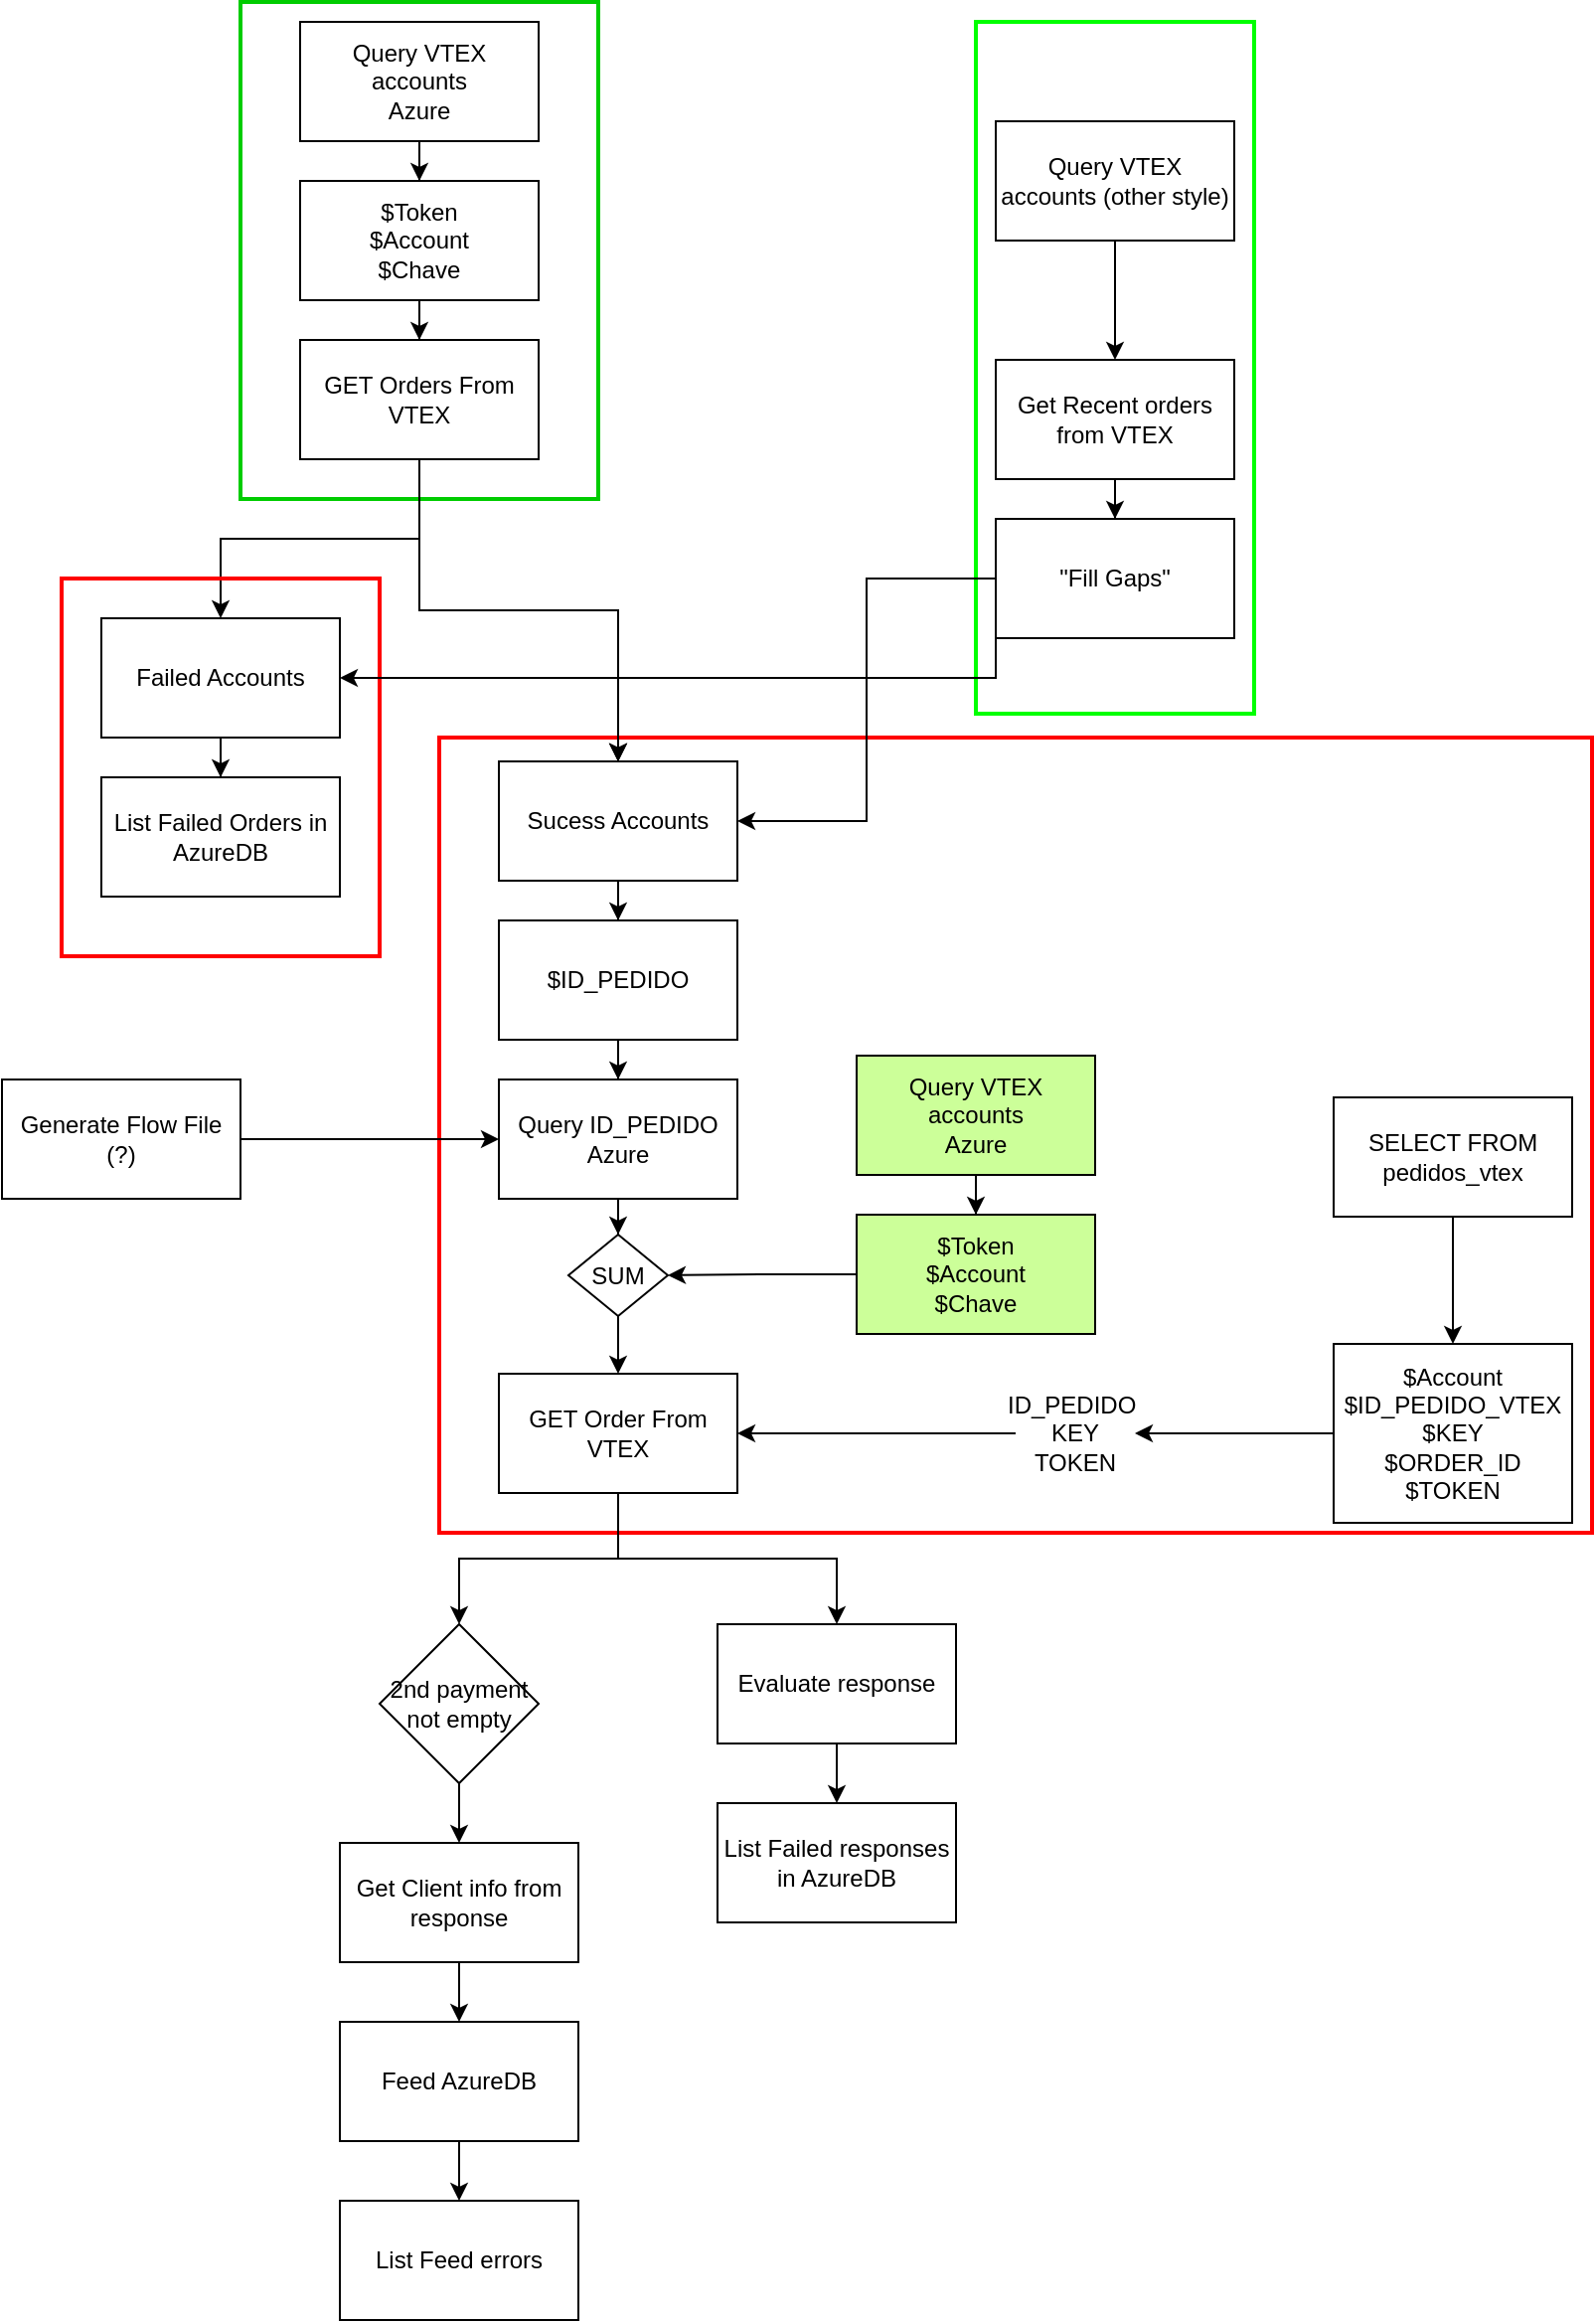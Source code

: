 <mxfile version="21.6.5" type="device">
  <diagram name="Página-1" id="wkWbI2_Ulsu_I-y9-6Hl">
    <mxGraphModel dx="1290" dy="566" grid="1" gridSize="10" guides="1" tooltips="1" connect="1" arrows="1" fold="1" page="1" pageScale="1" pageWidth="827" pageHeight="1169" math="0" shadow="0">
      <root>
        <mxCell id="0" />
        <mxCell id="1" parent="0" />
        <mxCell id="Hz_J9ZlZ0t33PJSmYvb0-59" value="" style="rounded=0;whiteSpace=wrap;html=1;fillColor=none;strokeColor=#00FF00;strokeWidth=2;" parent="1" vertex="1">
          <mxGeometry x="510" y="30" width="140" height="348" as="geometry" />
        </mxCell>
        <mxCell id="Hz_J9ZlZ0t33PJSmYvb0-57" value="" style="rounded=0;whiteSpace=wrap;html=1;fillColor=none;strokeColor=#ff0000;strokeWidth=2;" parent="1" vertex="1">
          <mxGeometry x="240" y="390" width="580" height="400" as="geometry" />
        </mxCell>
        <mxCell id="Hz_J9ZlZ0t33PJSmYvb0-56" value="" style="rounded=0;whiteSpace=wrap;html=1;fillColor=none;strokeColor=#00CC00;strokeWidth=2;" parent="1" vertex="1">
          <mxGeometry x="140" y="20" width="180" height="250" as="geometry" />
        </mxCell>
        <mxCell id="Hz_J9ZlZ0t33PJSmYvb0-3" value="" style="edgeStyle=orthogonalEdgeStyle;rounded=0;orthogonalLoop=1;jettySize=auto;html=1;" parent="1" source="Hz_J9ZlZ0t33PJSmYvb0-1" target="Hz_J9ZlZ0t33PJSmYvb0-2" edge="1">
          <mxGeometry relative="1" as="geometry" />
        </mxCell>
        <mxCell id="Hz_J9ZlZ0t33PJSmYvb0-1" value="Query VTEX accounts&lt;br&gt;Azure" style="rounded=0;whiteSpace=wrap;html=1;" parent="1" vertex="1">
          <mxGeometry x="170" y="30" width="120" height="60" as="geometry" />
        </mxCell>
        <mxCell id="Hz_J9ZlZ0t33PJSmYvb0-4" style="edgeStyle=orthogonalEdgeStyle;rounded=0;orthogonalLoop=1;jettySize=auto;html=1;" parent="1" source="Hz_J9ZlZ0t33PJSmYvb0-2" target="Hz_J9ZlZ0t33PJSmYvb0-5" edge="1">
          <mxGeometry relative="1" as="geometry">
            <mxPoint x="280" y="140" as="targetPoint" />
          </mxGeometry>
        </mxCell>
        <mxCell id="Hz_J9ZlZ0t33PJSmYvb0-2" value="$Token&lt;br&gt;$Account&lt;br&gt;$Chave" style="rounded=0;whiteSpace=wrap;html=1;" parent="1" vertex="1">
          <mxGeometry x="170" y="110" width="120" height="60" as="geometry" />
        </mxCell>
        <mxCell id="Hz_J9ZlZ0t33PJSmYvb0-7" value="" style="edgeStyle=orthogonalEdgeStyle;rounded=0;orthogonalLoop=1;jettySize=auto;html=1;" parent="1" source="Hz_J9ZlZ0t33PJSmYvb0-5" target="Hz_J9ZlZ0t33PJSmYvb0-6" edge="1">
          <mxGeometry relative="1" as="geometry" />
        </mxCell>
        <mxCell id="Hz_J9ZlZ0t33PJSmYvb0-8" value="" style="edgeStyle=orthogonalEdgeStyle;rounded=0;orthogonalLoop=1;jettySize=auto;html=1;" parent="1" source="Hz_J9ZlZ0t33PJSmYvb0-5" target="Hz_J9ZlZ0t33PJSmYvb0-6" edge="1">
          <mxGeometry relative="1" as="geometry" />
        </mxCell>
        <mxCell id="Hz_J9ZlZ0t33PJSmYvb0-9" value="" style="edgeStyle=orthogonalEdgeStyle;rounded=0;orthogonalLoop=1;jettySize=auto;html=1;" parent="1" source="Hz_J9ZlZ0t33PJSmYvb0-5" target="Hz_J9ZlZ0t33PJSmYvb0-6" edge="1">
          <mxGeometry relative="1" as="geometry" />
        </mxCell>
        <mxCell id="Hz_J9ZlZ0t33PJSmYvb0-5" value="GET Orders From VTEX" style="rounded=0;whiteSpace=wrap;html=1;" parent="1" vertex="1">
          <mxGeometry x="170" y="190" width="120" height="60" as="geometry" />
        </mxCell>
        <mxCell id="Hz_J9ZlZ0t33PJSmYvb0-28" style="edgeStyle=orthogonalEdgeStyle;rounded=0;orthogonalLoop=1;jettySize=auto;html=1;" parent="1" source="Hz_J9ZlZ0t33PJSmYvb0-6" target="Hz_J9ZlZ0t33PJSmYvb0-29" edge="1">
          <mxGeometry relative="1" as="geometry">
            <mxPoint x="330" y="512" as="targetPoint" />
          </mxGeometry>
        </mxCell>
        <mxCell id="Hz_J9ZlZ0t33PJSmYvb0-6" value="Sucess Accounts" style="rounded=0;whiteSpace=wrap;html=1;" parent="1" vertex="1">
          <mxGeometry x="270" y="402" width="120" height="60" as="geometry" />
        </mxCell>
        <mxCell id="Hz_J9ZlZ0t33PJSmYvb0-11" value="" style="edgeStyle=orthogonalEdgeStyle;rounded=0;orthogonalLoop=1;jettySize=auto;html=1;" parent="1" source="Hz_J9ZlZ0t33PJSmYvb0-5" target="Hz_J9ZlZ0t33PJSmYvb0-12" edge="1">
          <mxGeometry relative="1" as="geometry">
            <mxPoint x="320" y="210" as="sourcePoint" />
          </mxGeometry>
        </mxCell>
        <mxCell id="Hz_J9ZlZ0t33PJSmYvb0-16" value="" style="edgeStyle=orthogonalEdgeStyle;rounded=0;orthogonalLoop=1;jettySize=auto;html=1;" parent="1" source="Hz_J9ZlZ0t33PJSmYvb0-12" target="Hz_J9ZlZ0t33PJSmYvb0-15" edge="1">
          <mxGeometry relative="1" as="geometry" />
        </mxCell>
        <mxCell id="Hz_J9ZlZ0t33PJSmYvb0-12" value="Failed Accounts" style="rounded=0;whiteSpace=wrap;html=1;" parent="1" vertex="1">
          <mxGeometry x="70" y="330" width="120" height="60" as="geometry" />
        </mxCell>
        <mxCell id="Hz_J9ZlZ0t33PJSmYvb0-13" style="edgeStyle=orthogonalEdgeStyle;rounded=0;orthogonalLoop=1;jettySize=auto;html=1;exitX=0.5;exitY=1;exitDx=0;exitDy=0;" parent="1" source="Hz_J9ZlZ0t33PJSmYvb0-12" target="Hz_J9ZlZ0t33PJSmYvb0-12" edge="1">
          <mxGeometry relative="1" as="geometry" />
        </mxCell>
        <mxCell id="Hz_J9ZlZ0t33PJSmYvb0-15" value="List Failed Orders in AzureDB" style="rounded=0;whiteSpace=wrap;html=1;" parent="1" vertex="1">
          <mxGeometry x="70" y="410" width="120" height="60" as="geometry" />
        </mxCell>
        <mxCell id="Hz_J9ZlZ0t33PJSmYvb0-19" value="" style="edgeStyle=orthogonalEdgeStyle;rounded=0;orthogonalLoop=1;jettySize=auto;html=1;" parent="1" source="Hz_J9ZlZ0t33PJSmYvb0-17" target="Hz_J9ZlZ0t33PJSmYvb0-18" edge="1">
          <mxGeometry relative="1" as="geometry" />
        </mxCell>
        <mxCell id="Hz_J9ZlZ0t33PJSmYvb0-17" value="Query VTEX accounts (other style)" style="rounded=0;whiteSpace=wrap;html=1;" parent="1" vertex="1">
          <mxGeometry x="520" y="80" width="120" height="60" as="geometry" />
        </mxCell>
        <mxCell id="Hz_J9ZlZ0t33PJSmYvb0-24" value="" style="edgeStyle=orthogonalEdgeStyle;rounded=0;orthogonalLoop=1;jettySize=auto;html=1;" parent="1" source="Hz_J9ZlZ0t33PJSmYvb0-18" target="Hz_J9ZlZ0t33PJSmYvb0-23" edge="1">
          <mxGeometry relative="1" as="geometry" />
        </mxCell>
        <mxCell id="Hz_J9ZlZ0t33PJSmYvb0-18" value="Get Recent orders from VTEX" style="rounded=0;whiteSpace=wrap;html=1;" parent="1" vertex="1">
          <mxGeometry x="520" y="200" width="120" height="60" as="geometry" />
        </mxCell>
        <mxCell id="Hz_J9ZlZ0t33PJSmYvb0-25" style="edgeStyle=orthogonalEdgeStyle;rounded=0;orthogonalLoop=1;jettySize=auto;html=1;entryX=1;entryY=0.5;entryDx=0;entryDy=0;" parent="1" source="Hz_J9ZlZ0t33PJSmYvb0-23" target="Hz_J9ZlZ0t33PJSmYvb0-6" edge="1">
          <mxGeometry relative="1" as="geometry" />
        </mxCell>
        <mxCell id="Hz_J9ZlZ0t33PJSmYvb0-23" value="&quot;Fill Gaps&quot;" style="whiteSpace=wrap;html=1;rounded=0;" parent="1" vertex="1">
          <mxGeometry x="520" y="280" width="120" height="60" as="geometry" />
        </mxCell>
        <mxCell id="Hz_J9ZlZ0t33PJSmYvb0-35" value="" style="edgeStyle=orthogonalEdgeStyle;rounded=0;orthogonalLoop=1;jettySize=auto;html=1;entryX=0.5;entryY=0;entryDx=0;entryDy=0;" parent="1" source="Hz_J9ZlZ0t33PJSmYvb0-26" target="5UWwaj4sd1YTmmzmRerO-13" edge="1">
          <mxGeometry relative="1" as="geometry">
            <mxPoint x="330" y="666" as="sourcePoint" />
          </mxGeometry>
        </mxCell>
        <mxCell id="Hz_J9ZlZ0t33PJSmYvb0-26" value="Query ID_PEDIDO&lt;br&gt;Azure" style="rounded=0;whiteSpace=wrap;html=1;" parent="1" vertex="1">
          <mxGeometry x="270" y="562" width="120" height="60" as="geometry" />
        </mxCell>
        <mxCell id="Hz_J9ZlZ0t33PJSmYvb0-30" style="edgeStyle=orthogonalEdgeStyle;rounded=0;orthogonalLoop=1;jettySize=auto;html=1;" parent="1" source="Hz_J9ZlZ0t33PJSmYvb0-29" target="Hz_J9ZlZ0t33PJSmYvb0-26" edge="1">
          <mxGeometry relative="1" as="geometry" />
        </mxCell>
        <mxCell id="Hz_J9ZlZ0t33PJSmYvb0-29" value="$ID_PEDIDO" style="rounded=0;whiteSpace=wrap;html=1;" parent="1" vertex="1">
          <mxGeometry x="270" y="482" width="120" height="60" as="geometry" />
        </mxCell>
        <mxCell id="Hz_J9ZlZ0t33PJSmYvb0-32" style="edgeStyle=orthogonalEdgeStyle;rounded=0;orthogonalLoop=1;jettySize=auto;html=1;" parent="1" source="Hz_J9ZlZ0t33PJSmYvb0-31" target="Hz_J9ZlZ0t33PJSmYvb0-26" edge="1">
          <mxGeometry relative="1" as="geometry" />
        </mxCell>
        <mxCell id="Hz_J9ZlZ0t33PJSmYvb0-31" value="Generate Flow File&lt;br&gt;(?)" style="rounded=0;whiteSpace=wrap;html=1;" parent="1" vertex="1">
          <mxGeometry x="20" y="562" width="120" height="60" as="geometry" />
        </mxCell>
        <mxCell id="Hz_J9ZlZ0t33PJSmYvb0-41" style="edgeStyle=orthogonalEdgeStyle;rounded=0;orthogonalLoop=1;jettySize=auto;html=1;" parent="1" source="Hz_J9ZlZ0t33PJSmYvb0-43" target="Hz_J9ZlZ0t33PJSmYvb0-44" edge="1">
          <mxGeometry relative="1" as="geometry">
            <mxPoint x="440" y="864" as="targetPoint" />
          </mxGeometry>
        </mxCell>
        <mxCell id="Hz_J9ZlZ0t33PJSmYvb0-34" value="GET Order From VTEX" style="rounded=0;whiteSpace=wrap;html=1;" parent="1" vertex="1">
          <mxGeometry x="270" y="710" width="120" height="60" as="geometry" />
        </mxCell>
        <mxCell id="Hz_J9ZlZ0t33PJSmYvb0-37" style="edgeStyle=orthogonalEdgeStyle;rounded=0;orthogonalLoop=1;jettySize=auto;html=1;entryX=1;entryY=0.5;entryDx=0;entryDy=0;" parent="1" source="5UWwaj4sd1YTmmzmRerO-2" target="Hz_J9ZlZ0t33PJSmYvb0-34" edge="1">
          <mxGeometry relative="1" as="geometry">
            <Array as="points" />
          </mxGeometry>
        </mxCell>
        <mxCell id="Hz_J9ZlZ0t33PJSmYvb0-36" value="SELECT FROM pedidos_vtex" style="rounded=0;whiteSpace=wrap;html=1;" parent="1" vertex="1">
          <mxGeometry x="690" y="571" width="120" height="60" as="geometry" />
        </mxCell>
        <mxCell id="Hz_J9ZlZ0t33PJSmYvb0-39" value="" style="edgeStyle=orthogonalEdgeStyle;rounded=0;orthogonalLoop=1;jettySize=auto;html=1;" parent="1" source="Hz_J9ZlZ0t33PJSmYvb0-36" target="Hz_J9ZlZ0t33PJSmYvb0-38" edge="1">
          <mxGeometry relative="1" as="geometry">
            <mxPoint x="750" y="434" as="sourcePoint" />
            <mxPoint x="390" y="654" as="targetPoint" />
            <Array as="points" />
          </mxGeometry>
        </mxCell>
        <mxCell id="Hz_J9ZlZ0t33PJSmYvb0-38" value="$Account&lt;br&gt;$ID_PEDIDO_VTEX&lt;br&gt;$KEY&lt;br&gt;$ORDER_ID&lt;br&gt;$TOKEN" style="rounded=0;whiteSpace=wrap;html=1;" parent="1" vertex="1">
          <mxGeometry x="690" y="695" width="120" height="90" as="geometry" />
        </mxCell>
        <mxCell id="Hz_J9ZlZ0t33PJSmYvb0-42" value="" style="edgeStyle=orthogonalEdgeStyle;rounded=0;orthogonalLoop=1;jettySize=auto;html=1;" parent="1" source="Hz_J9ZlZ0t33PJSmYvb0-34" target="Hz_J9ZlZ0t33PJSmYvb0-43" edge="1">
          <mxGeometry relative="1" as="geometry">
            <mxPoint x="390" y="814" as="targetPoint" />
            <mxPoint x="330" y="684" as="sourcePoint" />
          </mxGeometry>
        </mxCell>
        <mxCell id="Hz_J9ZlZ0t33PJSmYvb0-43" value="Evaluate response" style="rounded=0;whiteSpace=wrap;html=1;" parent="1" vertex="1">
          <mxGeometry x="380" y="836" width="120" height="60" as="geometry" />
        </mxCell>
        <mxCell id="Hz_J9ZlZ0t33PJSmYvb0-44" value="List Failed responses in AzureDB" style="rounded=0;whiteSpace=wrap;html=1;" parent="1" vertex="1">
          <mxGeometry x="380" y="926" width="120" height="60" as="geometry" />
        </mxCell>
        <mxCell id="Hz_J9ZlZ0t33PJSmYvb0-49" value="" style="edgeStyle=orthogonalEdgeStyle;rounded=0;orthogonalLoop=1;jettySize=auto;html=1;" parent="1" source="Hz_J9ZlZ0t33PJSmYvb0-34" target="Hz_J9ZlZ0t33PJSmYvb0-48" edge="1">
          <mxGeometry relative="1" as="geometry">
            <mxPoint x="250" y="764" as="targetPoint" />
            <mxPoint x="330" y="684" as="sourcePoint" />
            <Array as="points" />
          </mxGeometry>
        </mxCell>
        <mxCell id="Hz_J9ZlZ0t33PJSmYvb0-51" style="edgeStyle=orthogonalEdgeStyle;rounded=0;orthogonalLoop=1;jettySize=auto;html=1;" parent="1" source="Hz_J9ZlZ0t33PJSmYvb0-48" target="Hz_J9ZlZ0t33PJSmYvb0-50" edge="1">
          <mxGeometry relative="1" as="geometry" />
        </mxCell>
        <mxCell id="Hz_J9ZlZ0t33PJSmYvb0-48" value="2nd payment not empty" style="rhombus;whiteSpace=wrap;html=1;" parent="1" vertex="1">
          <mxGeometry x="210" y="836" width="80" height="80" as="geometry" />
        </mxCell>
        <mxCell id="Hz_J9ZlZ0t33PJSmYvb0-53" style="edgeStyle=orthogonalEdgeStyle;rounded=0;orthogonalLoop=1;jettySize=auto;html=1;" parent="1" source="Hz_J9ZlZ0t33PJSmYvb0-50" target="Hz_J9ZlZ0t33PJSmYvb0-52" edge="1">
          <mxGeometry relative="1" as="geometry" />
        </mxCell>
        <mxCell id="Hz_J9ZlZ0t33PJSmYvb0-50" value="Get Client info from response" style="rounded=0;whiteSpace=wrap;html=1;" parent="1" vertex="1">
          <mxGeometry x="190" y="946" width="120" height="60" as="geometry" />
        </mxCell>
        <mxCell id="Hz_J9ZlZ0t33PJSmYvb0-54" style="edgeStyle=orthogonalEdgeStyle;rounded=0;orthogonalLoop=1;jettySize=auto;html=1;" parent="1" source="Hz_J9ZlZ0t33PJSmYvb0-52" target="Hz_J9ZlZ0t33PJSmYvb0-55" edge="1">
          <mxGeometry relative="1" as="geometry">
            <mxPoint x="300" y="1156" as="targetPoint" />
          </mxGeometry>
        </mxCell>
        <mxCell id="Hz_J9ZlZ0t33PJSmYvb0-52" value="Feed AzureDB" style="rounded=0;whiteSpace=wrap;html=1;" parent="1" vertex="1">
          <mxGeometry x="190" y="1036" width="120" height="60" as="geometry" />
        </mxCell>
        <mxCell id="Hz_J9ZlZ0t33PJSmYvb0-55" value="List Feed errors" style="rounded=0;whiteSpace=wrap;html=1;" parent="1" vertex="1">
          <mxGeometry x="190" y="1126" width="120" height="60" as="geometry" />
        </mxCell>
        <mxCell id="Hz_J9ZlZ0t33PJSmYvb0-60" value="" style="rounded=0;whiteSpace=wrap;html=1;fillColor=none;strokeColor=#ff0000;strokeWidth=2;" parent="1" vertex="1">
          <mxGeometry x="50" y="310" width="160" height="190" as="geometry" />
        </mxCell>
        <mxCell id="5UWwaj4sd1YTmmzmRerO-1" style="edgeStyle=orthogonalEdgeStyle;rounded=0;orthogonalLoop=1;jettySize=auto;html=1;exitX=0;exitY=0.5;exitDx=0;exitDy=0;entryX=1;entryY=0.5;entryDx=0;entryDy=0;" parent="1" source="Hz_J9ZlZ0t33PJSmYvb0-23" target="Hz_J9ZlZ0t33PJSmYvb0-12" edge="1">
          <mxGeometry relative="1" as="geometry">
            <mxPoint x="410" y="330" as="sourcePoint" />
            <mxPoint x="210" y="321" as="targetPoint" />
            <Array as="points">
              <mxPoint x="520" y="360" />
            </Array>
          </mxGeometry>
        </mxCell>
        <mxCell id="5UWwaj4sd1YTmmzmRerO-4" value="" style="edgeStyle=orthogonalEdgeStyle;rounded=0;orthogonalLoop=1;jettySize=auto;html=1;entryX=1;entryY=0.5;entryDx=0;entryDy=0;" parent="1" source="Hz_J9ZlZ0t33PJSmYvb0-38" target="5UWwaj4sd1YTmmzmRerO-2" edge="1">
          <mxGeometry relative="1" as="geometry">
            <Array as="points" />
            <mxPoint x="690" y="726" as="sourcePoint" />
            <mxPoint x="390" y="726" as="targetPoint" />
          </mxGeometry>
        </mxCell>
        <mxCell id="5UWwaj4sd1YTmmzmRerO-2" value="ID_PEDIDO&amp;nbsp;&lt;br&gt;KEY&lt;br&gt;TOKEN" style="text;html=1;strokeColor=none;fillColor=none;align=center;verticalAlign=middle;whiteSpace=wrap;rounded=0;" parent="1" vertex="1">
          <mxGeometry x="530" y="725" width="60" height="30" as="geometry" />
        </mxCell>
        <mxCell id="5UWwaj4sd1YTmmzmRerO-10" value="" style="edgeStyle=orthogonalEdgeStyle;rounded=0;orthogonalLoop=1;jettySize=auto;html=1;" parent="1" source="5UWwaj4sd1YTmmzmRerO-11" target="5UWwaj4sd1YTmmzmRerO-12" edge="1">
          <mxGeometry relative="1" as="geometry" />
        </mxCell>
        <mxCell id="5UWwaj4sd1YTmmzmRerO-11" value="Query VTEX accounts&lt;br&gt;Azure" style="rounded=0;whiteSpace=wrap;html=1;fillColor=#CCFF99;" parent="1" vertex="1">
          <mxGeometry x="450" y="550" width="120" height="60" as="geometry" />
        </mxCell>
        <mxCell id="5UWwaj4sd1YTmmzmRerO-17" style="edgeStyle=orthogonalEdgeStyle;rounded=0;orthogonalLoop=1;jettySize=auto;html=1;entryX=1;entryY=0.5;entryDx=0;entryDy=0;" parent="1" source="5UWwaj4sd1YTmmzmRerO-12" target="5UWwaj4sd1YTmmzmRerO-13" edge="1">
          <mxGeometry relative="1" as="geometry" />
        </mxCell>
        <mxCell id="5UWwaj4sd1YTmmzmRerO-12" value="$Token&lt;br&gt;$Account&lt;br&gt;$Chave" style="rounded=0;whiteSpace=wrap;html=1;fillColor=#CCFF99;" parent="1" vertex="1">
          <mxGeometry x="450" y="630" width="120" height="60" as="geometry" />
        </mxCell>
        <mxCell id="5UWwaj4sd1YTmmzmRerO-18" style="edgeStyle=orthogonalEdgeStyle;rounded=0;orthogonalLoop=1;jettySize=auto;html=1;exitX=0.5;exitY=1;exitDx=0;exitDy=0;" parent="1" source="5UWwaj4sd1YTmmzmRerO-13" target="Hz_J9ZlZ0t33PJSmYvb0-34" edge="1">
          <mxGeometry relative="1" as="geometry" />
        </mxCell>
        <mxCell id="5UWwaj4sd1YTmmzmRerO-13" value="SUM" style="rhombus;whiteSpace=wrap;html=1;" parent="1" vertex="1">
          <mxGeometry x="305" y="640" width="50" height="41" as="geometry" />
        </mxCell>
      </root>
    </mxGraphModel>
  </diagram>
</mxfile>
